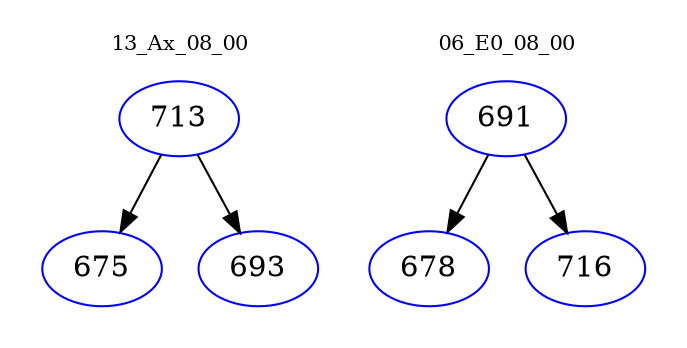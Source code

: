 digraph{
subgraph cluster_0 {
color = white
label = "13_Ax_08_00";
fontsize=10;
T0_713 [label="713", color="blue"]
T0_713 -> T0_675 [color="black"]
T0_675 [label="675", color="blue"]
T0_713 -> T0_693 [color="black"]
T0_693 [label="693", color="blue"]
}
subgraph cluster_1 {
color = white
label = "06_E0_08_00";
fontsize=10;
T1_691 [label="691", color="blue"]
T1_691 -> T1_678 [color="black"]
T1_678 [label="678", color="blue"]
T1_691 -> T1_716 [color="black"]
T1_716 [label="716", color="blue"]
}
}
